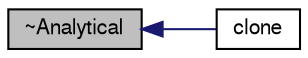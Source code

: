 digraph "~Analytical"
{
  bgcolor="transparent";
  edge [fontname="FreeSans",fontsize="10",labelfontname="FreeSans",labelfontsize="10"];
  node [fontname="FreeSans",fontsize="10",shape=record];
  rankdir="LR";
  Node11 [label="~Analytical",height=0.2,width=0.4,color="black", fillcolor="grey75", style="filled", fontcolor="black"];
  Node11 -> Node12 [dir="back",color="midnightblue",fontsize="10",style="solid",fontname="FreeSans"];
  Node12 [label="clone",height=0.2,width=0.4,color="black",URL="$a23838.html#a8dbc8b57589a169d5c436079b24c221b",tooltip="Construct and return clone. "];
}
